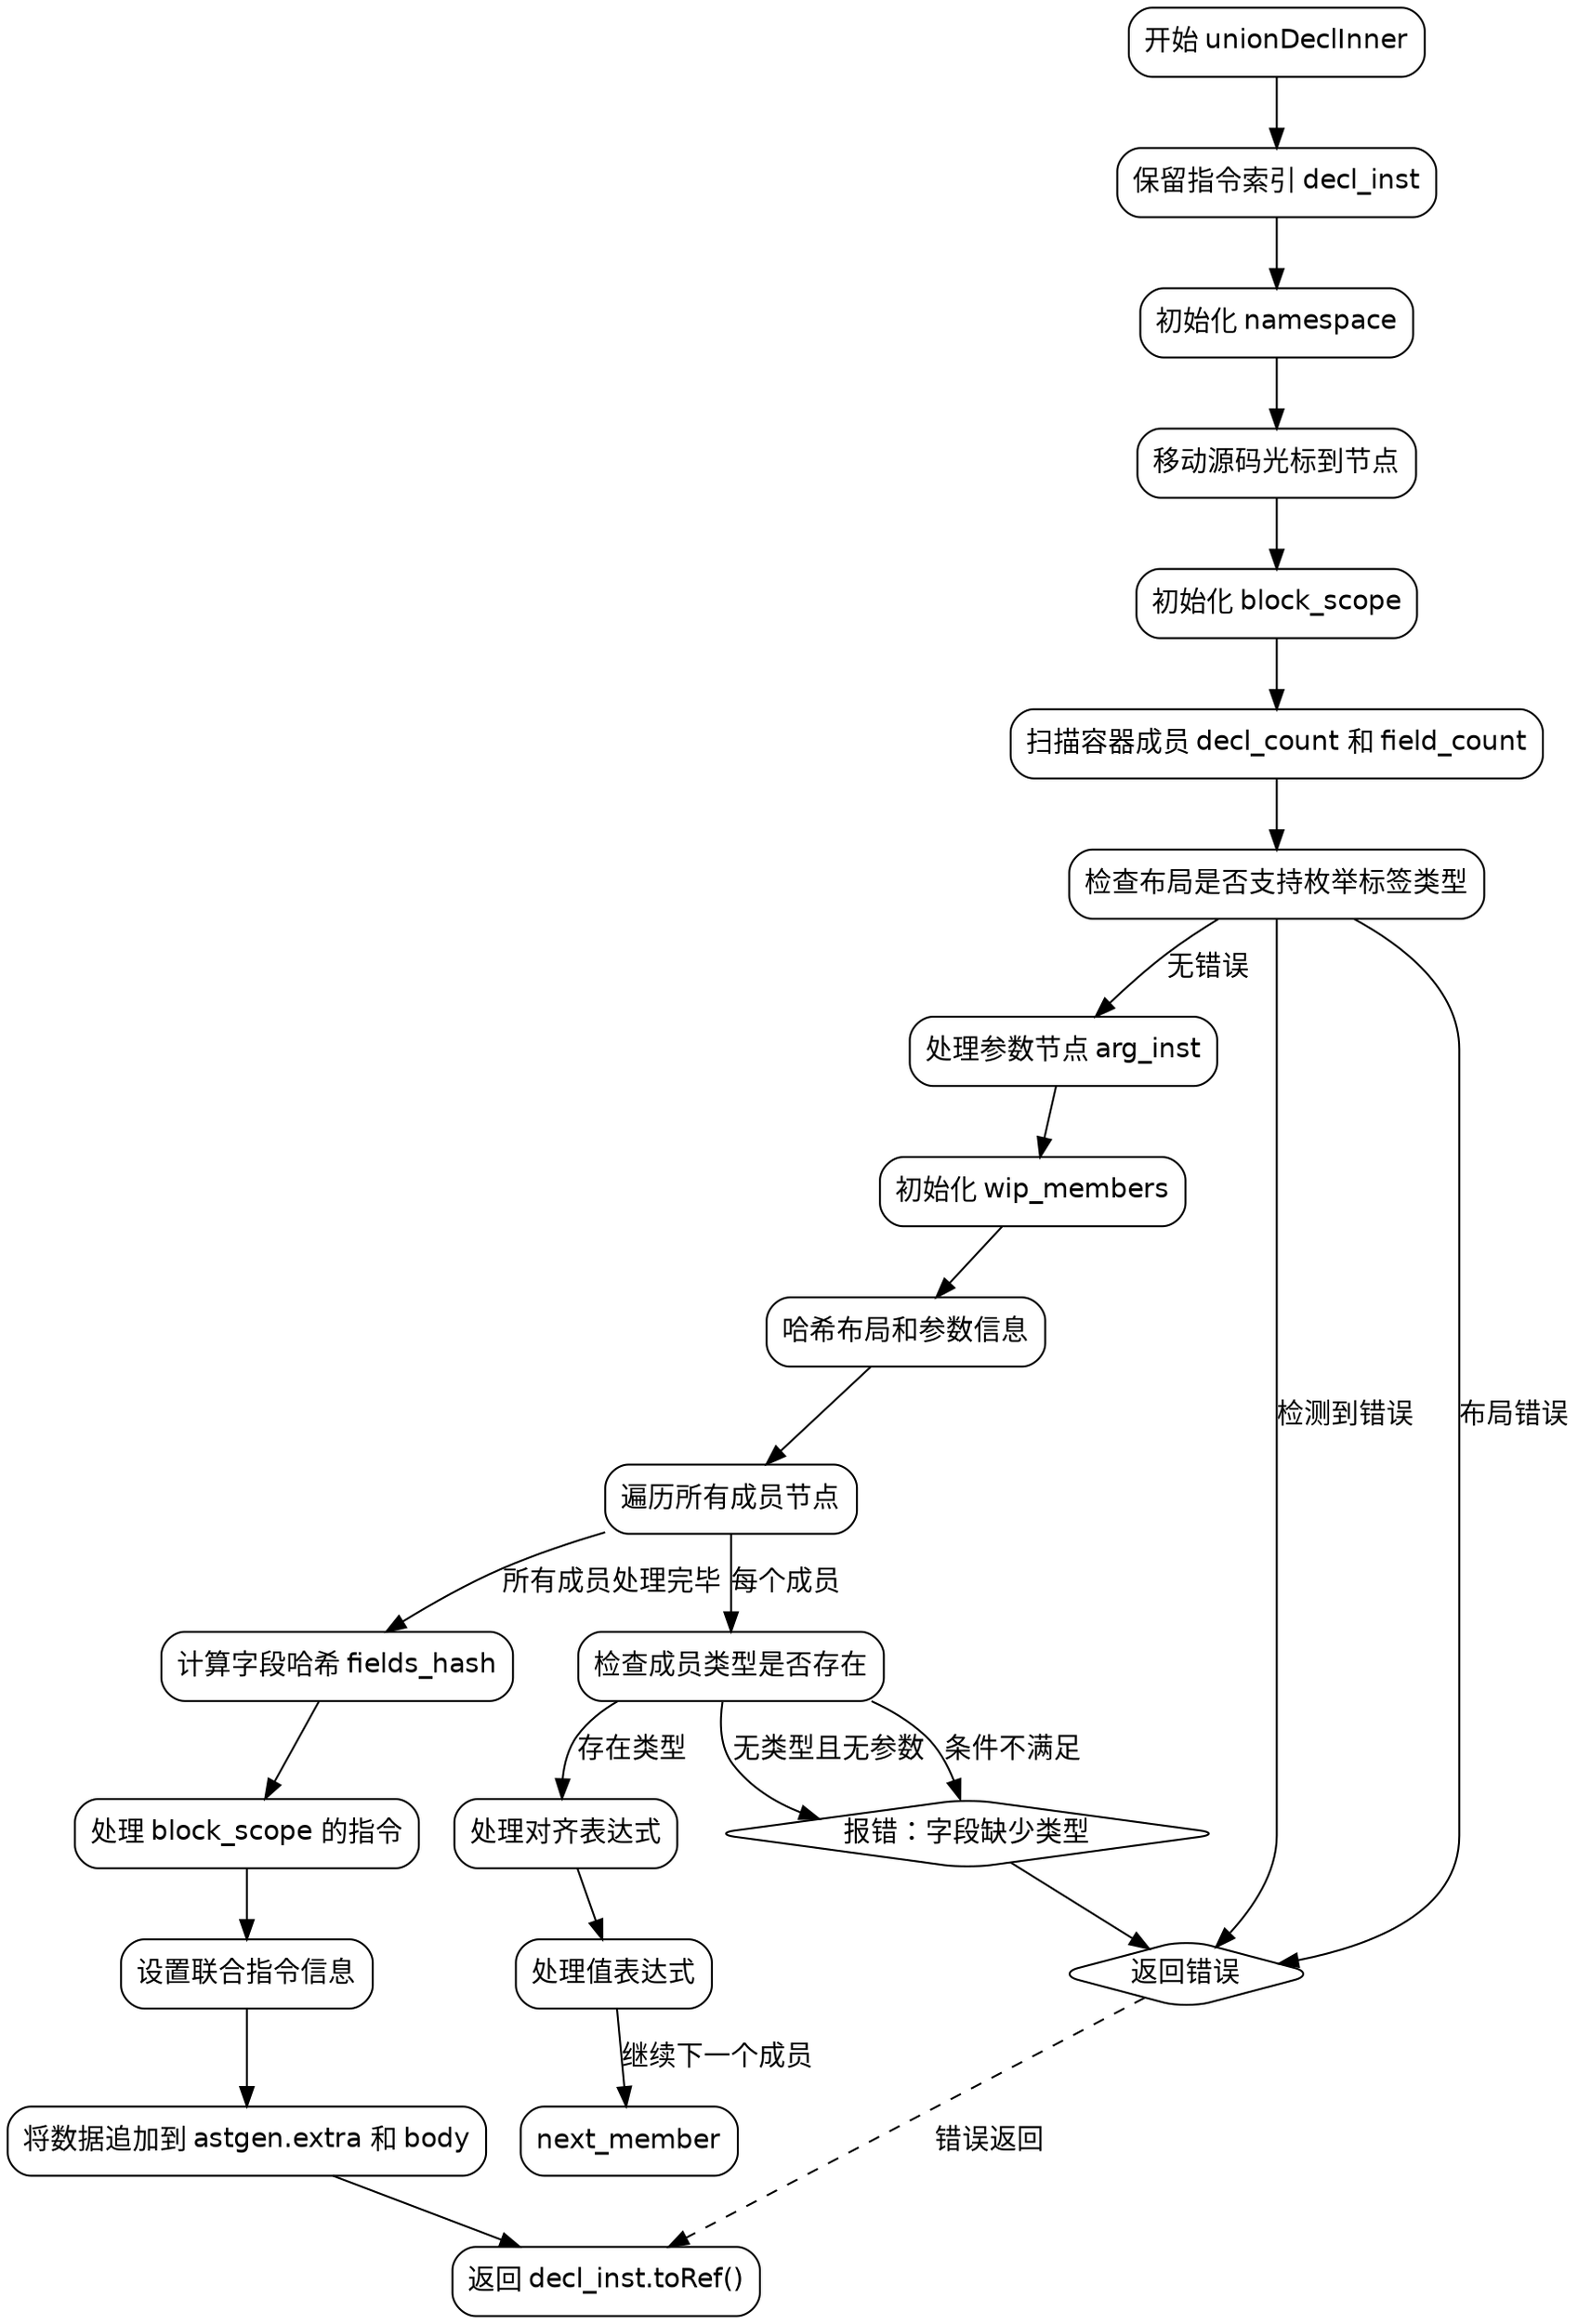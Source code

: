 
digraph flowchart {
    node [shape=rectangle, style="rounded", fontname="Helvetica"];
    edge [fontname="Helvetica"];

    start [label="开始 unionDeclInner"];
    reserve_inst [label="保留指令索引 decl_inst"];
    init_namespace [label="初始化 namespace"];
    advance_cursor [label="移动源码光标到节点"];
    init_block_scope [label="初始化 block_scope"];
    scan_container [label="扫描容器成员 decl_count 和 field_count"];
    check_layout_error [label="检查布局是否支持枚举标签类型"];
    handle_arg_inst [label="处理参数节点 arg_inst"];
    init_wip_members [label="初始化 wip_members"];
    hash_layout_info [label="哈希布局和参数信息"];
    process_members [label="遍历所有成员节点"];
    check_member_type [label="检查成员类型是否存在"];
    check_align [label="处理对齐表达式"];
    check_value [label="处理值表达式"];
    final_fields_hash [label="计算字段哈希 fields_hash"];
    handle_block_scope [label="处理 block_scope 的指令"];
    set_union_inst [label="设置联合指令信息"];
    append_data [label="将数据追加到 astgen.extra 和 body"];
    return [label="返回 decl_inst.toRef()"];

    start -> reserve_inst;
    reserve_inst -> init_namespace;
    init_namespace -> advance_cursor;
    advance_cursor -> init_block_scope;
    init_block_scope -> scan_container;
    scan_container -> check_layout_error;

    check_layout_error -> handle_arg_inst [label="无错误"];
    check_layout_error -> error_return [label="布局错误"];

    handle_arg_inst -> init_wip_members;
    init_wip_members -> hash_layout_info;
    hash_layout_info -> process_members;

    process_members -> check_member_type [label="每个成员"];
    check_member_type -> check_align [label="存在类型"];
    check_member_type -> error_missing_type [label="无类型且无参数"];
    check_align -> check_value;
    check_value -> next_member [label="继续下一个成员"];

    process_members -> final_fields_hash [label="所有成员处理完毕"];
    final_fields_hash -> handle_block_scope;
    handle_block_scope -> set_union_inst;
    set_union_inst -> append_data;
    append_data -> return;

    // 错误处理节点
    error_return [label="返回错误", shape="diamond"];
    error_missing_type [label="报错：字段缺少类型", shape="diamond"];

    // 连接错误路径
    check_layout_error -> error_return [label="检测到错误"];
    check_member_type -> error_missing_type [label="条件不满足"];
    error_missing_type -> error_return;
    error_return -> return [style="dashed", label="错误返回"];
}
